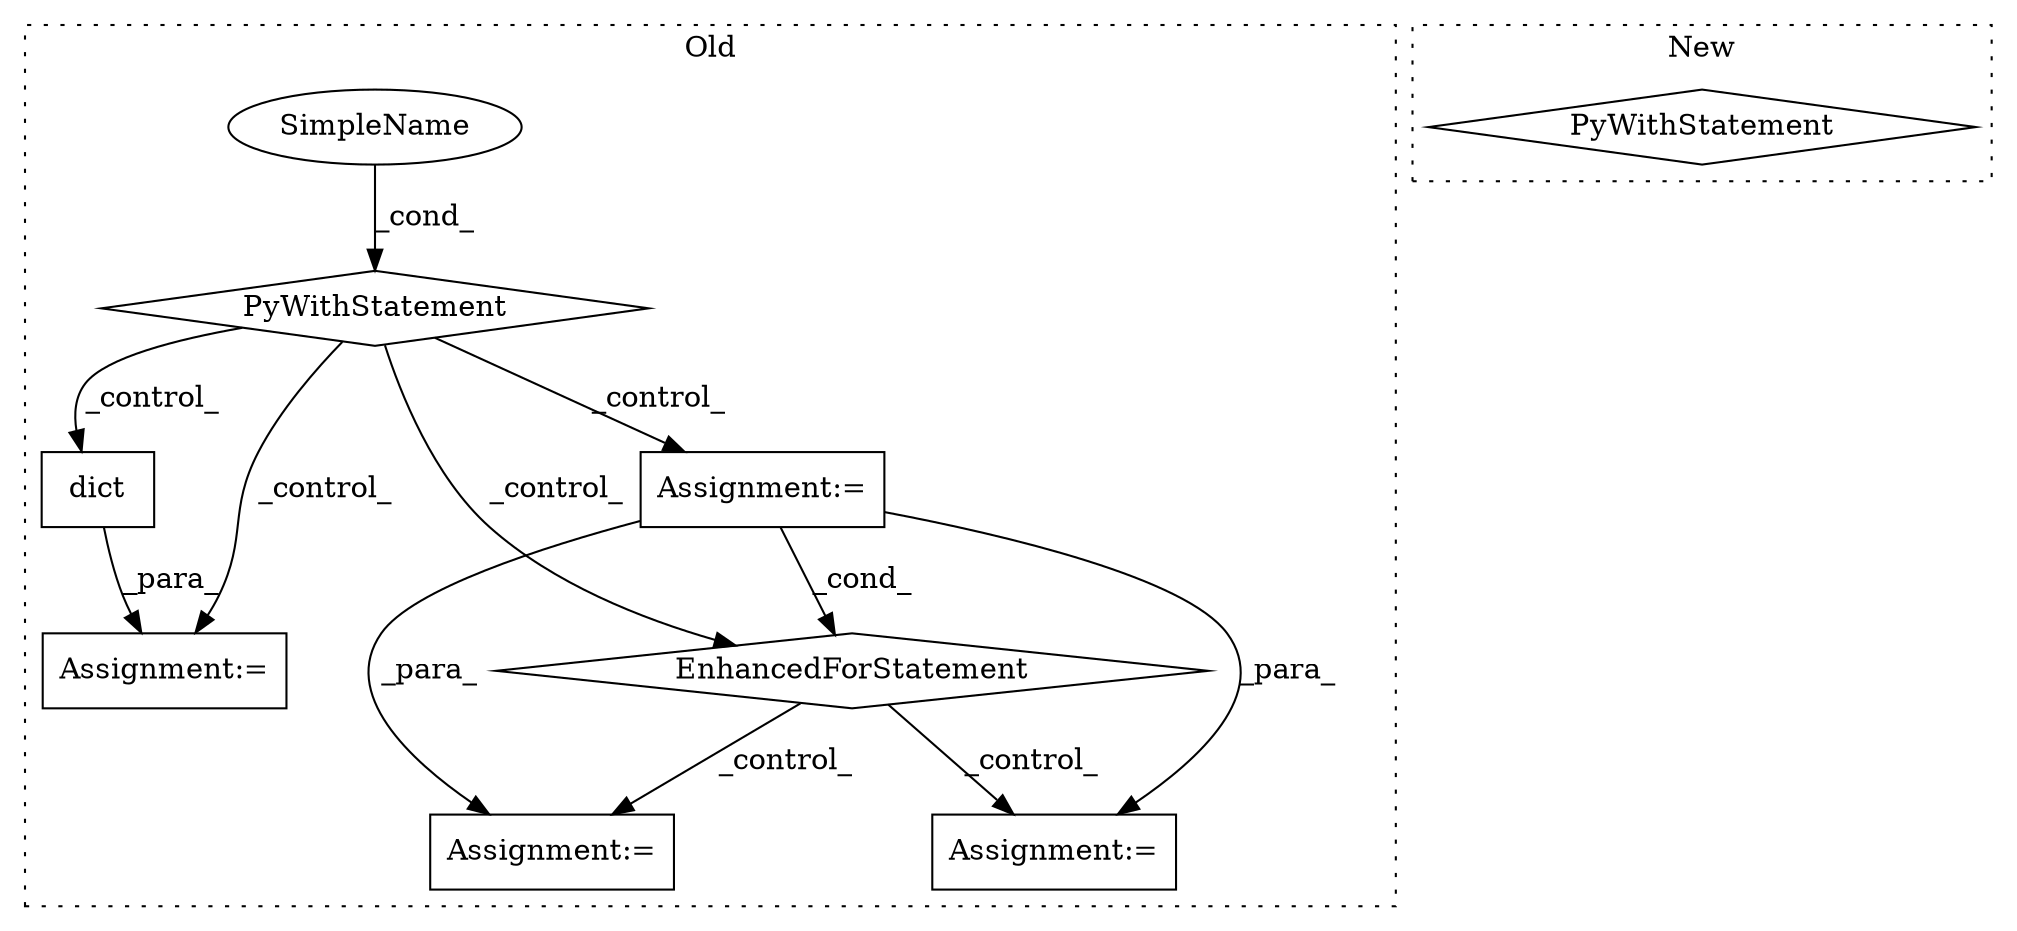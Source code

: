 digraph G {
subgraph cluster0 {
1 [label="dict" a="32" s="3668" l="6" shape="box"];
3 [label="Assignment:=" a="7" s="3667" l="1" shape="box"];
4 [label="SimpleName" a="42" s="" l="" shape="ellipse"];
5 [label="Assignment:=" a="7" s="3908" l="1" shape="box"];
6 [label="Assignment:=" a="7" s="3988" l="1" shape="box"];
7 [label="EnhancedForStatement" a="70" s="3780,3886" l="71,2" shape="diamond"];
8 [label="PyWithStatement" a="104" s="3429,3459" l="10,2" shape="diamond"];
9 [label="Assignment:=" a="7" s="3715" l="1" shape="box"];
label = "Old";
style="dotted";
}
subgraph cluster1 {
2 [label="PyWithStatement" a="104" s="3280,3310" l="10,2" shape="diamond"];
label = "New";
style="dotted";
}
1 -> 3 [label="_para_"];
4 -> 8 [label="_cond_"];
7 -> 6 [label="_control_"];
7 -> 5 [label="_control_"];
8 -> 9 [label="_control_"];
8 -> 3 [label="_control_"];
8 -> 7 [label="_control_"];
8 -> 1 [label="_control_"];
9 -> 5 [label="_para_"];
9 -> 6 [label="_para_"];
9 -> 7 [label="_cond_"];
}